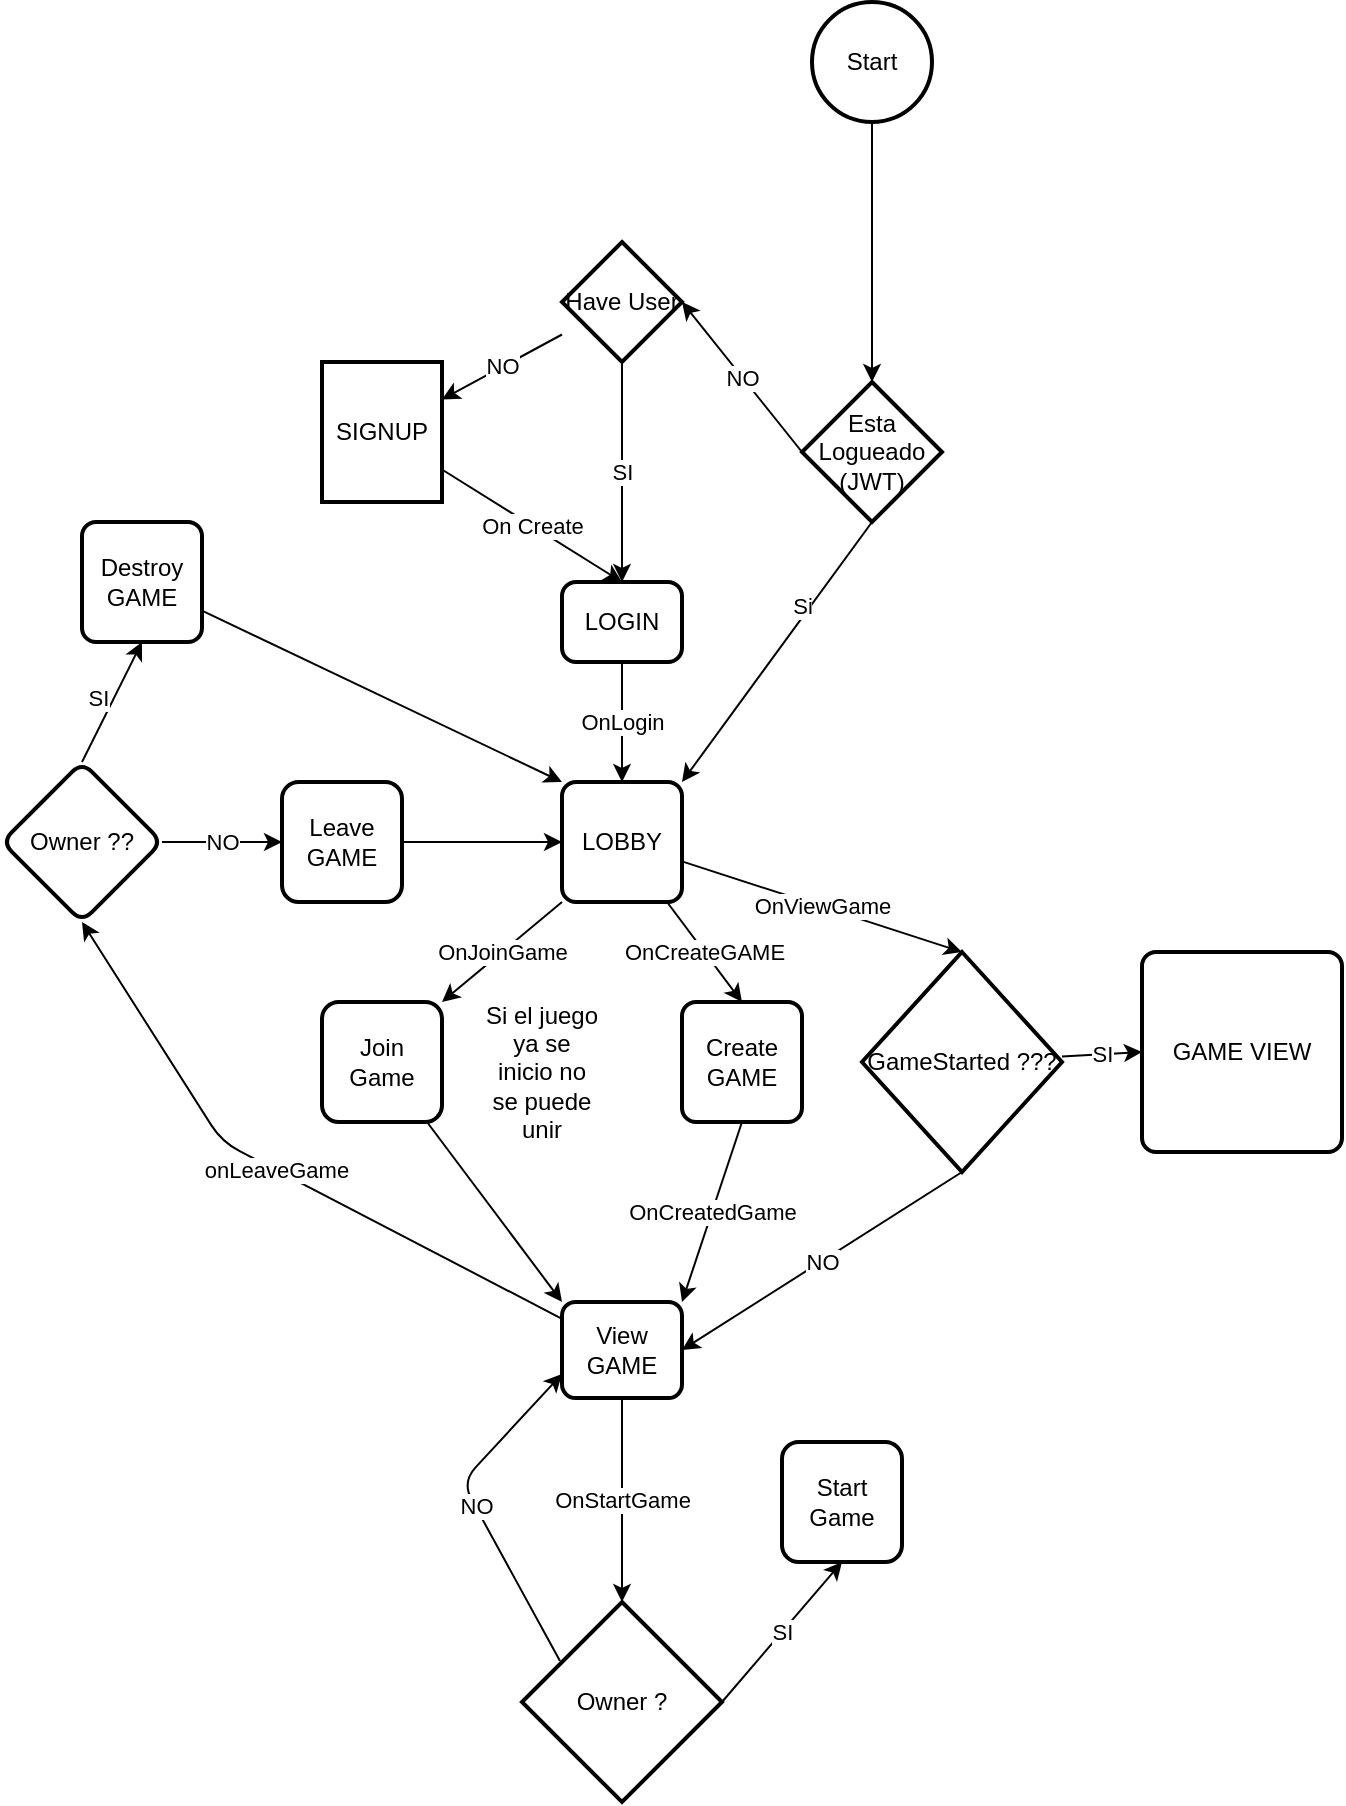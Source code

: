 <mxfile>
    <diagram id="uQ9JkyU3gHfTyEWqaCuj" name="Page-1">
        <mxGraphModel dx="576" dy="502" grid="1" gridSize="10" guides="1" tooltips="1" connect="1" arrows="1" fold="1" page="1" pageScale="1" pageWidth="850" pageHeight="1100" math="0" shadow="0">
            <root>
                <mxCell id="0"/>
                <mxCell id="1" parent="0"/>
                <mxCell id="12" value="OnLogin" style="edgeStyle=none;html=1;" edge="1" parent="1" source="2" target="11">
                    <mxGeometry relative="1" as="geometry"/>
                </mxCell>
                <mxCell id="2" value="LOGIN" style="rounded=1;whiteSpace=wrap;html=1;absoluteArcSize=1;arcSize=14;strokeWidth=2;" vertex="1" parent="1">
                    <mxGeometry x="460" y="340" width="60" height="40" as="geometry"/>
                </mxCell>
                <mxCell id="5" style="edgeStyle=none;html=1;entryX=0.5;entryY=0;entryDx=0;entryDy=0;entryPerimeter=0;" edge="1" parent="1" source="3" target="43">
                    <mxGeometry relative="1" as="geometry"/>
                </mxCell>
                <mxCell id="3" value="Start" style="strokeWidth=2;html=1;shape=mxgraph.flowchart.start_1;whiteSpace=wrap;" vertex="1" parent="1">
                    <mxGeometry x="585" y="50" width="60" height="60" as="geometry"/>
                </mxCell>
                <mxCell id="6" value="SI" style="edgeStyle=none;html=1;entryX=0.5;entryY=0;entryDx=0;entryDy=0;" edge="1" parent="1" source="4" target="2">
                    <mxGeometry relative="1" as="geometry">
                        <mxPoint x="480" y="330" as="targetPoint"/>
                    </mxGeometry>
                </mxCell>
                <mxCell id="9" value="NO" style="edgeStyle=none;html=1;" edge="1" parent="1" source="4" target="8">
                    <mxGeometry relative="1" as="geometry"/>
                </mxCell>
                <mxCell id="4" value="Have User" style="strokeWidth=2;html=1;shape=mxgraph.flowchart.decision;whiteSpace=wrap;" vertex="1" parent="1">
                    <mxGeometry x="460" y="170" width="60" height="60" as="geometry"/>
                </mxCell>
                <mxCell id="10" value="On Create" style="edgeStyle=none;html=1;entryX=0.5;entryY=0;entryDx=0;entryDy=0;" edge="1" parent="1" source="8" target="2">
                    <mxGeometry relative="1" as="geometry"/>
                </mxCell>
                <mxCell id="8" value="SIGNUP" style="whiteSpace=wrap;html=1;strokeWidth=2;" vertex="1" parent="1">
                    <mxGeometry x="340" y="230" width="60" height="70" as="geometry"/>
                </mxCell>
                <mxCell id="14" value="OnCreateGAME" style="edgeStyle=none;html=1;entryX=0.5;entryY=0;entryDx=0;entryDy=0;" edge="1" parent="1" source="11" target="13">
                    <mxGeometry x="0.015" relative="1" as="geometry">
                        <mxPoint as="offset"/>
                    </mxGeometry>
                </mxCell>
                <mxCell id="16" value="OnJoinGame" style="edgeStyle=none;html=1;entryX=1;entryY=0;entryDx=0;entryDy=0;exitX=0;exitY=1;exitDx=0;exitDy=0;" edge="1" parent="1" source="11" target="15">
                    <mxGeometry relative="1" as="geometry">
                        <mxPoint as="offset"/>
                    </mxGeometry>
                </mxCell>
                <mxCell id="20" value="OnViewGame" style="edgeStyle=none;html=1;entryX=0.5;entryY=0;entryDx=0;entryDy=0;entryPerimeter=0;" edge="1" parent="1" source="11" target="47">
                    <mxGeometry relative="1" as="geometry"/>
                </mxCell>
                <mxCell id="11" value="LOBBY" style="rounded=1;whiteSpace=wrap;html=1;absoluteArcSize=1;arcSize=14;strokeWidth=2;" vertex="1" parent="1">
                    <mxGeometry x="460" y="440" width="60" height="60" as="geometry"/>
                </mxCell>
                <mxCell id="22" style="edgeStyle=none;html=1;entryX=0;entryY=0;entryDx=0;entryDy=0;" edge="1" parent="1" source="15" target="19">
                    <mxGeometry relative="1" as="geometry"/>
                </mxCell>
                <mxCell id="15" value="Join Game" style="whiteSpace=wrap;html=1;rounded=1;arcSize=14;strokeWidth=2;" vertex="1" parent="1">
                    <mxGeometry x="340" y="550" width="60" height="60" as="geometry"/>
                </mxCell>
                <mxCell id="21" value="OnCreatedGame" style="edgeStyle=none;html=1;exitX=0.5;exitY=1;exitDx=0;exitDy=0;entryX=1;entryY=0;entryDx=0;entryDy=0;" edge="1" parent="1" source="13" target="19">
                    <mxGeometry relative="1" as="geometry"/>
                </mxCell>
                <mxCell id="13" value="Create GAME" style="rounded=1;whiteSpace=wrap;html=1;absoluteArcSize=1;arcSize=14;strokeWidth=2;" vertex="1" parent="1">
                    <mxGeometry x="520" y="550" width="60" height="60" as="geometry"/>
                </mxCell>
                <mxCell id="24" value="onLeaveGame" style="edgeStyle=none;html=1;entryX=0.5;entryY=1;entryDx=0;entryDy=0;" edge="1" parent="1" source="19" target="26">
                    <mxGeometry x="-0.001" relative="1" as="geometry">
                        <Array as="points">
                            <mxPoint x="290" y="620"/>
                        </Array>
                        <mxPoint as="offset"/>
                    </mxGeometry>
                </mxCell>
                <mxCell id="37" value="OnStartGame" style="edgeStyle=none;html=1;entryX=0.5;entryY=0;entryDx=0;entryDy=0;entryPerimeter=0;" edge="1" parent="1" source="19" target="39">
                    <mxGeometry relative="1" as="geometry"/>
                </mxCell>
                <mxCell id="19" value="View GAME" style="whiteSpace=wrap;html=1;rounded=1;arcSize=14;strokeWidth=2;" vertex="1" parent="1">
                    <mxGeometry x="460" y="700" width="60" height="48" as="geometry"/>
                </mxCell>
                <mxCell id="27" value="" style="edgeStyle=none;html=1;entryX=0;entryY=0.5;entryDx=0;entryDy=0;" edge="1" parent="1" source="23" target="11">
                    <mxGeometry relative="1" as="geometry"/>
                </mxCell>
                <mxCell id="23" value="Leave GAME" style="whiteSpace=wrap;html=1;rounded=1;arcSize=14;strokeWidth=2;" vertex="1" parent="1">
                    <mxGeometry x="320" y="440" width="60" height="60" as="geometry"/>
                </mxCell>
                <mxCell id="28" value="NO" style="edgeStyle=none;html=1;entryX=0;entryY=0.5;entryDx=0;entryDy=0;exitX=1;exitY=0.5;exitDx=0;exitDy=0;" edge="1" parent="1" source="26" target="23">
                    <mxGeometry relative="1" as="geometry">
                        <mxPoint x="237" y="577" as="sourcePoint"/>
                        <Array as="points"/>
                    </mxGeometry>
                </mxCell>
                <mxCell id="31" value="SI" style="edgeStyle=none;html=1;entryX=0.5;entryY=1;entryDx=0;entryDy=0;exitX=0.5;exitY=0;exitDx=0;exitDy=0;" edge="1" parent="1" source="26" target="32">
                    <mxGeometry x="-0.017" y="7" relative="1" as="geometry">
                        <mxPoint x="350" y="450" as="targetPoint"/>
                        <Array as="points"/>
                        <mxPoint y="1" as="offset"/>
                    </mxGeometry>
                </mxCell>
                <mxCell id="26" value="Owner ??" style="rhombus;whiteSpace=wrap;html=1;rounded=1;arcSize=14;strokeWidth=2;" vertex="1" parent="1">
                    <mxGeometry x="180" y="430" width="80" height="80" as="geometry"/>
                </mxCell>
                <mxCell id="33" style="edgeStyle=none;html=1;entryX=0;entryY=0;entryDx=0;entryDy=0;" edge="1" parent="1" source="32" target="11">
                    <mxGeometry relative="1" as="geometry"/>
                </mxCell>
                <mxCell id="32" value="Destroy GAME" style="rounded=1;whiteSpace=wrap;html=1;absoluteArcSize=1;arcSize=14;strokeWidth=2;" vertex="1" parent="1">
                    <mxGeometry x="220" y="310" width="60" height="60" as="geometry"/>
                </mxCell>
                <mxCell id="35" value="Start Game" style="whiteSpace=wrap;html=1;rounded=1;arcSize=14;strokeWidth=2;" vertex="1" parent="1">
                    <mxGeometry x="570" y="770" width="60" height="60" as="geometry"/>
                </mxCell>
                <mxCell id="41" value="NO" style="edgeStyle=none;html=1;entryX=0;entryY=0.75;entryDx=0;entryDy=0;exitX=0.19;exitY=0.295;exitDx=0;exitDy=0;exitPerimeter=0;" edge="1" parent="1" source="39" target="19">
                    <mxGeometry relative="1" as="geometry">
                        <Array as="points">
                            <mxPoint x="410" y="790"/>
                        </Array>
                    </mxGeometry>
                </mxCell>
                <mxCell id="42" value="SI" style="edgeStyle=none;html=1;entryX=0.5;entryY=1;entryDx=0;entryDy=0;exitX=1;exitY=0.5;exitDx=0;exitDy=0;exitPerimeter=0;" edge="1" parent="1" source="39" target="35">
                    <mxGeometry relative="1" as="geometry"/>
                </mxCell>
                <mxCell id="39" value="Owner ?" style="strokeWidth=2;html=1;shape=mxgraph.flowchart.decision;whiteSpace=wrap;" vertex="1" parent="1">
                    <mxGeometry x="440" y="850" width="100" height="100" as="geometry"/>
                </mxCell>
                <mxCell id="44" style="edgeStyle=none;html=1;entryX=1;entryY=0;entryDx=0;entryDy=0;exitX=0.5;exitY=1;exitDx=0;exitDy=0;exitPerimeter=0;" edge="1" parent="1" source="43" target="11">
                    <mxGeometry relative="1" as="geometry"/>
                </mxCell>
                <mxCell id="46" value="Si" style="edgeLabel;html=1;align=center;verticalAlign=middle;resizable=0;points=[];" vertex="1" connectable="0" parent="44">
                    <mxGeometry x="-0.312" y="-3" relative="1" as="geometry">
                        <mxPoint y="-1" as="offset"/>
                    </mxGeometry>
                </mxCell>
                <mxCell id="45" value="NO" style="edgeStyle=none;html=1;entryX=1;entryY=0.5;entryDx=0;entryDy=0;entryPerimeter=0;exitX=0;exitY=0.5;exitDx=0;exitDy=0;exitPerimeter=0;" edge="1" parent="1" source="43" target="4">
                    <mxGeometry relative="1" as="geometry">
                        <mxPoint x="580" y="247" as="sourcePoint"/>
                    </mxGeometry>
                </mxCell>
                <mxCell id="43" value="Esta Logueado (JWT)" style="strokeWidth=2;html=1;shape=mxgraph.flowchart.decision;whiteSpace=wrap;" vertex="1" parent="1">
                    <mxGeometry x="580" y="240" width="70" height="70" as="geometry"/>
                </mxCell>
                <mxCell id="48" value="NO" style="edgeStyle=none;html=1;entryX=1;entryY=0.5;entryDx=0;entryDy=0;exitX=0.5;exitY=1;exitDx=0;exitDy=0;exitPerimeter=0;" edge="1" parent="1" source="47" target="19">
                    <mxGeometry relative="1" as="geometry">
                        <mxPoint x="490" y="660" as="sourcePoint"/>
                    </mxGeometry>
                </mxCell>
                <mxCell id="50" value="SI" style="edgeStyle=none;html=1;entryX=0;entryY=0.5;entryDx=0;entryDy=0;" edge="1" parent="1" source="47" target="49">
                    <mxGeometry relative="1" as="geometry"/>
                </mxCell>
                <mxCell id="47" value="GameStarted ???" style="strokeWidth=2;html=1;shape=mxgraph.flowchart.decision;whiteSpace=wrap;" vertex="1" parent="1">
                    <mxGeometry x="610" y="525" width="100" height="110" as="geometry"/>
                </mxCell>
                <mxCell id="49" value="GAME VIEW" style="rounded=1;whiteSpace=wrap;html=1;absoluteArcSize=1;arcSize=14;strokeWidth=2;" vertex="1" parent="1">
                    <mxGeometry x="750" y="525" width="100" height="100" as="geometry"/>
                </mxCell>
                <mxCell id="51" value="Si el juego ya se inicio no se puede unir" style="text;html=1;strokeColor=none;fillColor=none;align=center;verticalAlign=middle;whiteSpace=wrap;rounded=0;perimeterSpacing=2;" vertex="1" parent="1">
                    <mxGeometry x="420" y="560" width="60" height="50" as="geometry"/>
                </mxCell>
            </root>
        </mxGraphModel>
    </diagram>
</mxfile>